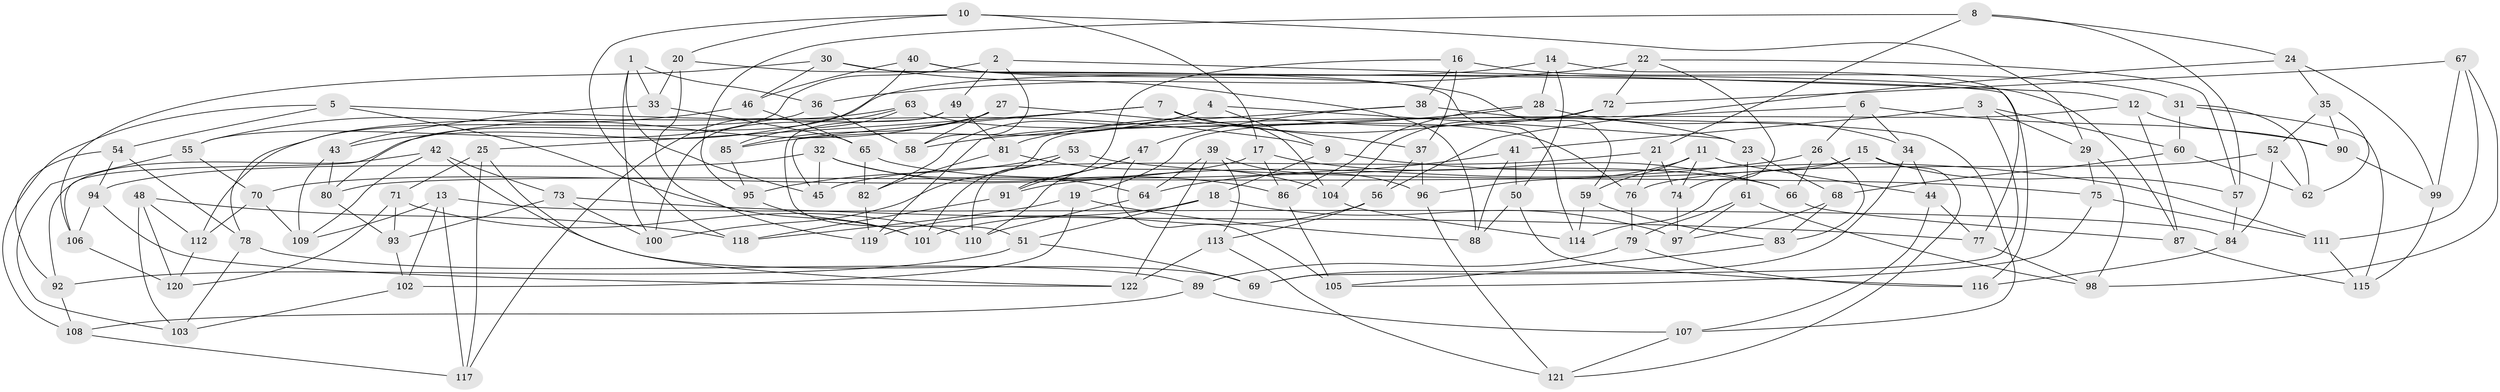 // Generated by graph-tools (version 1.1) at 2025/50/03/09/25 03:50:56]
// undirected, 122 vertices, 244 edges
graph export_dot {
graph [start="1"]
  node [color=gray90,style=filled];
  1;
  2;
  3;
  4;
  5;
  6;
  7;
  8;
  9;
  10;
  11;
  12;
  13;
  14;
  15;
  16;
  17;
  18;
  19;
  20;
  21;
  22;
  23;
  24;
  25;
  26;
  27;
  28;
  29;
  30;
  31;
  32;
  33;
  34;
  35;
  36;
  37;
  38;
  39;
  40;
  41;
  42;
  43;
  44;
  45;
  46;
  47;
  48;
  49;
  50;
  51;
  52;
  53;
  54;
  55;
  56;
  57;
  58;
  59;
  60;
  61;
  62;
  63;
  64;
  65;
  66;
  67;
  68;
  69;
  70;
  71;
  72;
  73;
  74;
  75;
  76;
  77;
  78;
  79;
  80;
  81;
  82;
  83;
  84;
  85;
  86;
  87;
  88;
  89;
  90;
  91;
  92;
  93;
  94;
  95;
  96;
  97;
  98;
  99;
  100;
  101;
  102;
  103;
  104;
  105;
  106;
  107;
  108;
  109;
  110;
  111;
  112;
  113;
  114;
  115;
  116;
  117;
  118;
  119;
  120;
  121;
  122;
  1 -- 33;
  1 -- 100;
  1 -- 45;
  1 -- 36;
  2 -- 58;
  2 -- 55;
  2 -- 12;
  2 -- 49;
  3 -- 69;
  3 -- 41;
  3 -- 29;
  3 -- 60;
  4 -- 82;
  4 -- 85;
  4 -- 23;
  4 -- 9;
  5 -- 9;
  5 -- 101;
  5 -- 108;
  5 -- 54;
  6 -- 90;
  6 -- 34;
  6 -- 26;
  6 -- 100;
  7 -- 104;
  7 -- 45;
  7 -- 25;
  7 -- 23;
  8 -- 57;
  8 -- 95;
  8 -- 21;
  8 -- 24;
  9 -- 111;
  9 -- 18;
  10 -- 29;
  10 -- 20;
  10 -- 118;
  10 -- 17;
  11 -- 44;
  11 -- 74;
  11 -- 59;
  11 -- 96;
  12 -- 87;
  12 -- 90;
  12 -- 19;
  13 -- 117;
  13 -- 109;
  13 -- 102;
  13 -- 84;
  14 -- 43;
  14 -- 77;
  14 -- 50;
  14 -- 28;
  15 -- 114;
  15 -- 121;
  15 -- 57;
  15 -- 80;
  16 -- 38;
  16 -- 31;
  16 -- 91;
  16 -- 37;
  17 -- 70;
  17 -- 86;
  17 -- 66;
  18 -- 119;
  18 -- 97;
  18 -- 51;
  19 -- 118;
  19 -- 88;
  19 -- 102;
  20 -- 119;
  20 -- 114;
  20 -- 33;
  21 -- 76;
  21 -- 74;
  21 -- 45;
  22 -- 74;
  22 -- 72;
  22 -- 57;
  22 -- 36;
  23 -- 68;
  23 -- 61;
  24 -- 99;
  24 -- 35;
  24 -- 56;
  25 -- 117;
  25 -- 71;
  25 -- 122;
  26 -- 91;
  26 -- 66;
  26 -- 83;
  27 -- 85;
  27 -- 58;
  27 -- 37;
  27 -- 106;
  28 -- 86;
  28 -- 34;
  28 -- 58;
  29 -- 98;
  29 -- 75;
  30 -- 106;
  30 -- 116;
  30 -- 88;
  30 -- 46;
  31 -- 60;
  31 -- 115;
  31 -- 62;
  32 -- 64;
  32 -- 86;
  32 -- 45;
  32 -- 94;
  33 -- 43;
  33 -- 65;
  34 -- 69;
  34 -- 44;
  35 -- 52;
  35 -- 90;
  35 -- 62;
  36 -- 58;
  36 -- 78;
  37 -- 56;
  37 -- 96;
  38 -- 119;
  38 -- 47;
  38 -- 107;
  39 -- 122;
  39 -- 64;
  39 -- 96;
  39 -- 113;
  40 -- 80;
  40 -- 59;
  40 -- 46;
  40 -- 87;
  41 -- 88;
  41 -- 64;
  41 -- 50;
  42 -- 109;
  42 -- 69;
  42 -- 92;
  42 -- 73;
  43 -- 80;
  43 -- 109;
  44 -- 77;
  44 -- 107;
  46 -- 55;
  46 -- 65;
  47 -- 105;
  47 -- 110;
  47 -- 91;
  48 -- 120;
  48 -- 103;
  48 -- 118;
  48 -- 112;
  49 -- 81;
  49 -- 51;
  49 -- 100;
  50 -- 116;
  50 -- 88;
  51 -- 92;
  51 -- 69;
  52 -- 76;
  52 -- 62;
  52 -- 84;
  53 -- 110;
  53 -- 101;
  53 -- 95;
  53 -- 75;
  54 -- 94;
  54 -- 78;
  54 -- 92;
  55 -- 70;
  55 -- 103;
  56 -- 101;
  56 -- 113;
  57 -- 84;
  59 -- 114;
  59 -- 83;
  60 -- 62;
  60 -- 68;
  61 -- 98;
  61 -- 97;
  61 -- 79;
  63 -- 117;
  63 -- 76;
  63 -- 112;
  63 -- 85;
  64 -- 110;
  65 -- 66;
  65 -- 82;
  66 -- 87;
  67 -- 111;
  67 -- 72;
  67 -- 99;
  67 -- 98;
  68 -- 97;
  68 -- 83;
  70 -- 112;
  70 -- 109;
  71 -- 93;
  71 -- 120;
  71 -- 110;
  72 -- 81;
  72 -- 104;
  73 -- 100;
  73 -- 93;
  73 -- 77;
  74 -- 97;
  75 -- 111;
  75 -- 105;
  76 -- 79;
  77 -- 98;
  78 -- 103;
  78 -- 89;
  79 -- 116;
  79 -- 89;
  80 -- 93;
  81 -- 82;
  81 -- 104;
  82 -- 119;
  83 -- 105;
  84 -- 116;
  85 -- 95;
  86 -- 105;
  87 -- 115;
  89 -- 107;
  89 -- 108;
  90 -- 99;
  91 -- 118;
  92 -- 108;
  93 -- 102;
  94 -- 122;
  94 -- 106;
  95 -- 101;
  96 -- 121;
  99 -- 115;
  102 -- 103;
  104 -- 114;
  106 -- 120;
  107 -- 121;
  108 -- 117;
  111 -- 115;
  112 -- 120;
  113 -- 121;
  113 -- 122;
}
